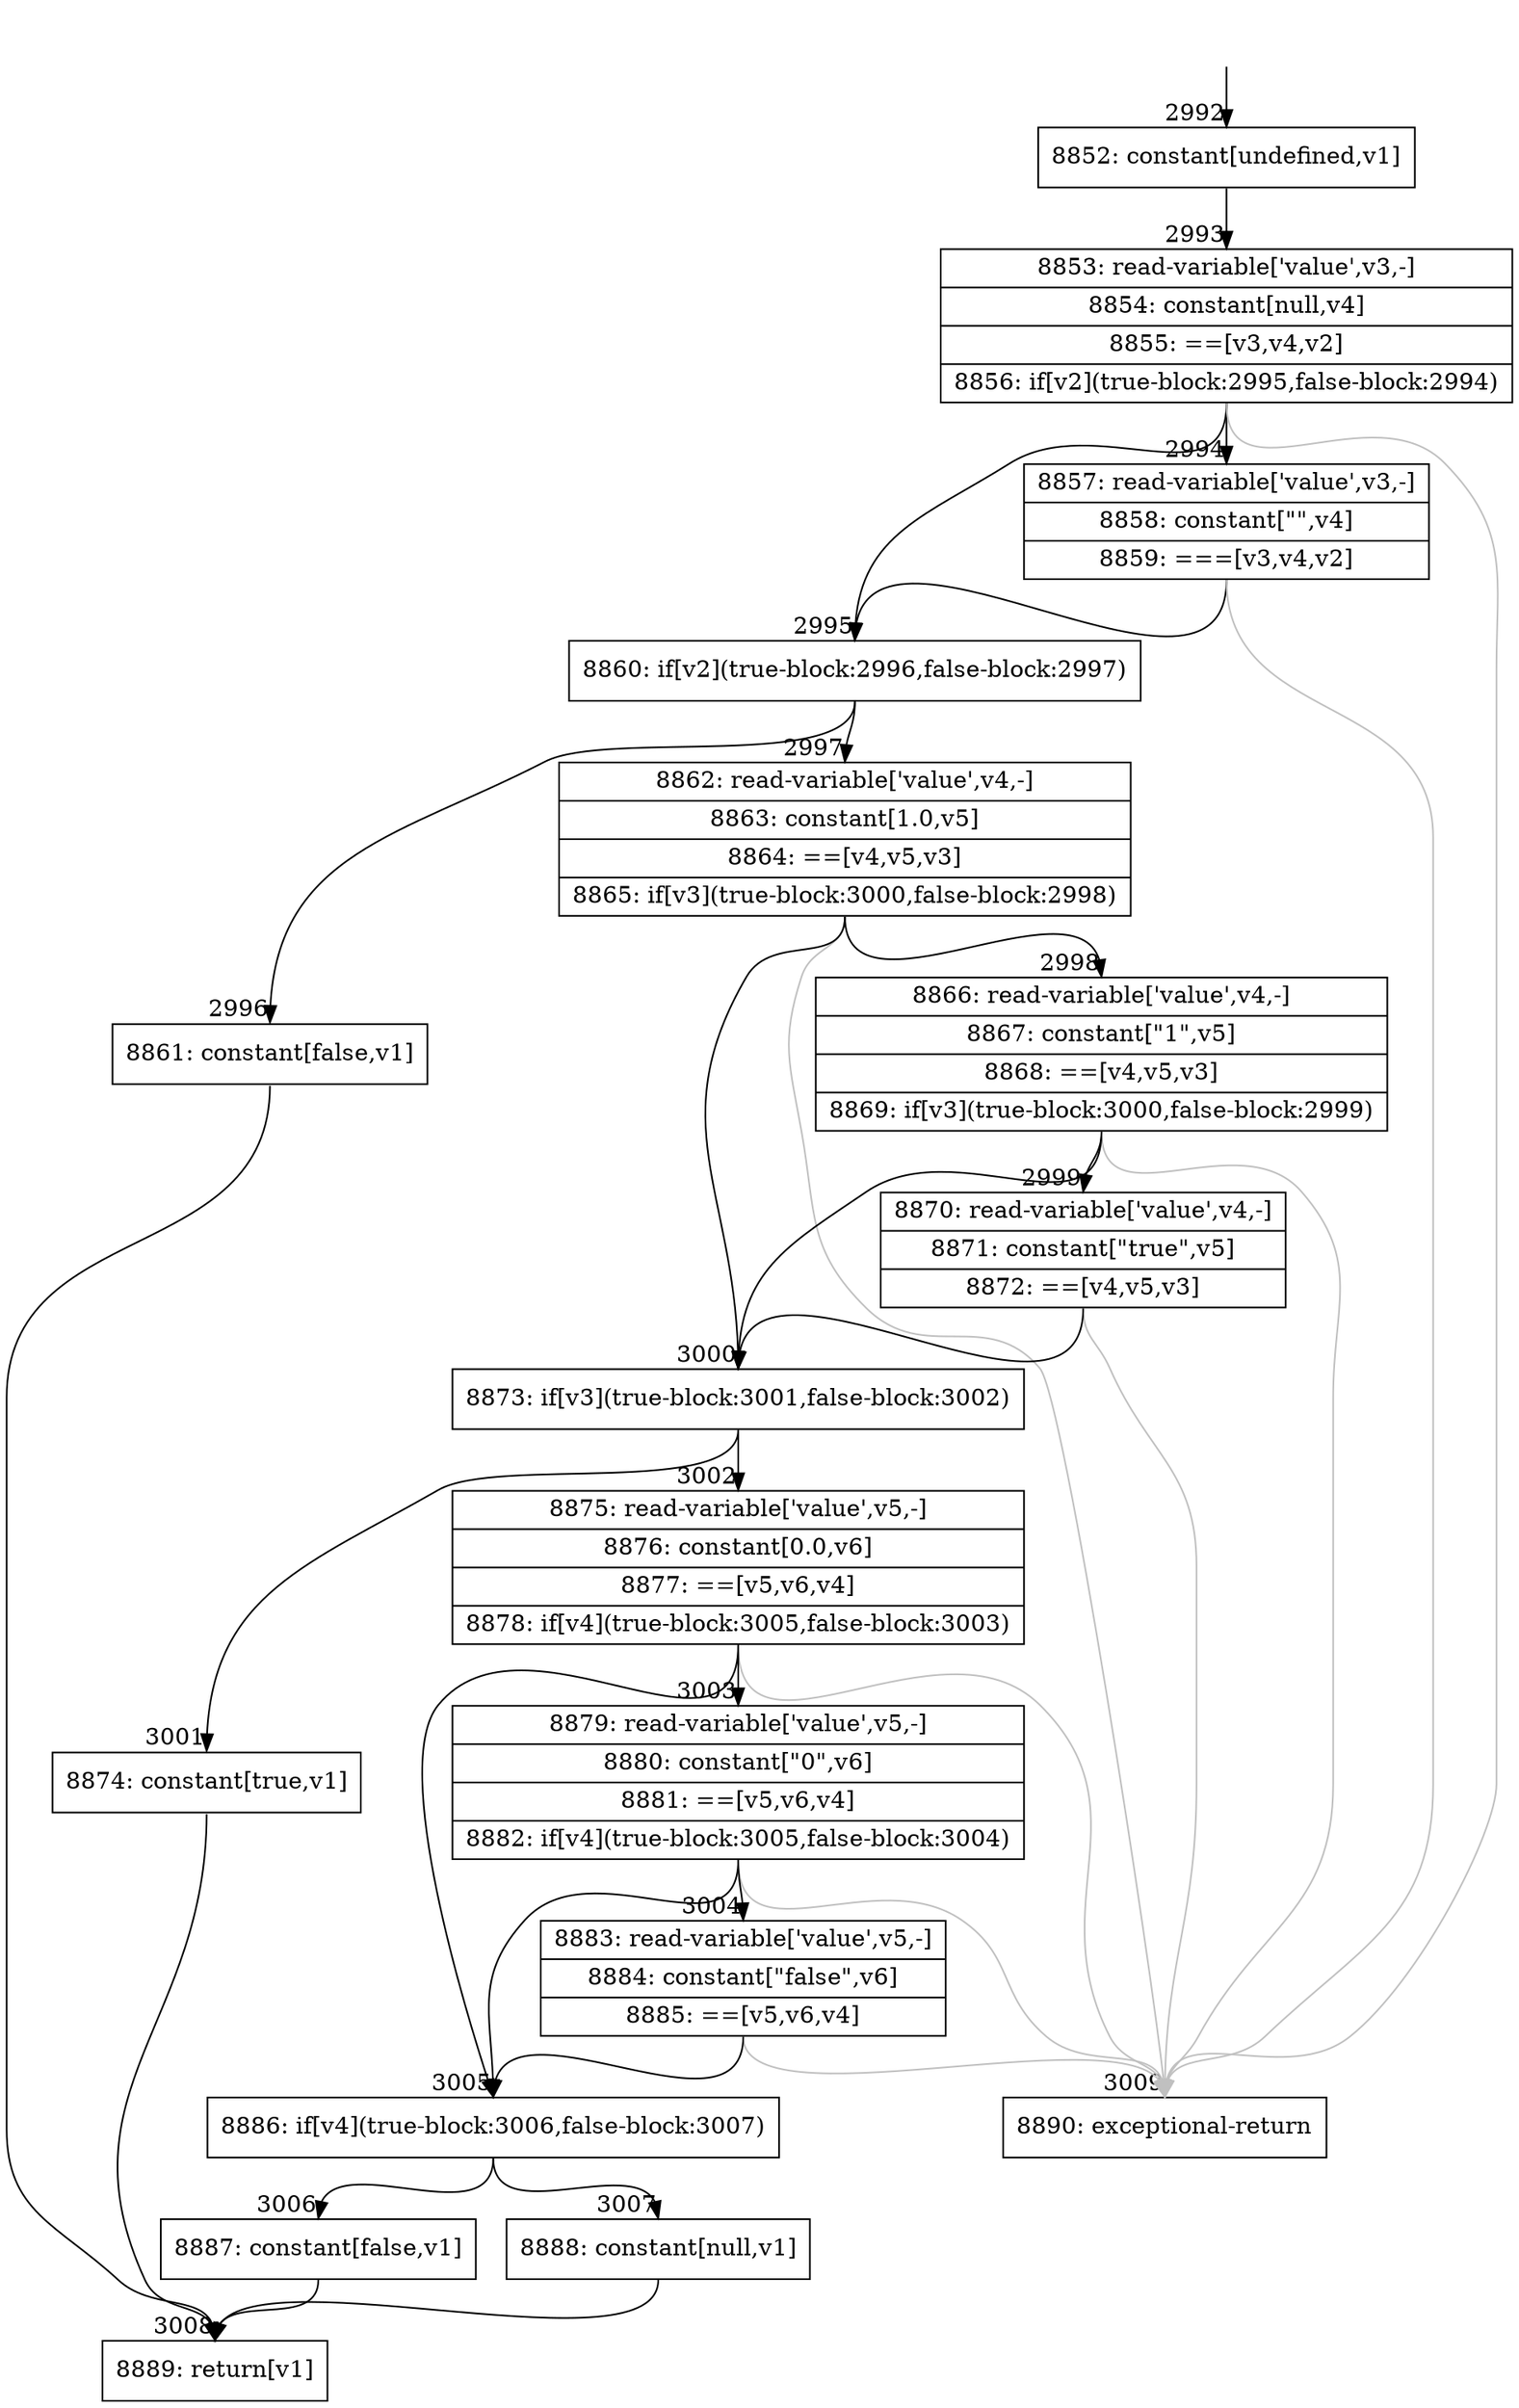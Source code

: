 digraph {
rankdir="TD"
BB_entry327[shape=none,label=""];
BB_entry327 -> BB2992 [tailport=s, headport=n, headlabel="    2992"]
BB2992 [shape=record label="{8852: constant[undefined,v1]}" ] 
BB2992 -> BB2993 [tailport=s, headport=n, headlabel="      2993"]
BB2993 [shape=record label="{8853: read-variable['value',v3,-]|8854: constant[null,v4]|8855: ==[v3,v4,v2]|8856: if[v2](true-block:2995,false-block:2994)}" ] 
BB2993 -> BB2995 [tailport=s, headport=n, headlabel="      2995"]
BB2993 -> BB2994 [tailport=s, headport=n, headlabel="      2994"]
BB2993 -> BB3009 [tailport=s, headport=n, color=gray, headlabel="      3009"]
BB2994 [shape=record label="{8857: read-variable['value',v3,-]|8858: constant[\"\",v4]|8859: ===[v3,v4,v2]}" ] 
BB2994 -> BB2995 [tailport=s, headport=n]
BB2994 -> BB3009 [tailport=s, headport=n, color=gray]
BB2995 [shape=record label="{8860: if[v2](true-block:2996,false-block:2997)}" ] 
BB2995 -> BB2996 [tailport=s, headport=n, headlabel="      2996"]
BB2995 -> BB2997 [tailport=s, headport=n, headlabel="      2997"]
BB2996 [shape=record label="{8861: constant[false,v1]}" ] 
BB2996 -> BB3008 [tailport=s, headport=n, headlabel="      3008"]
BB2997 [shape=record label="{8862: read-variable['value',v4,-]|8863: constant[1.0,v5]|8864: ==[v4,v5,v3]|8865: if[v3](true-block:3000,false-block:2998)}" ] 
BB2997 -> BB3000 [tailport=s, headport=n, headlabel="      3000"]
BB2997 -> BB2998 [tailport=s, headport=n, headlabel="      2998"]
BB2997 -> BB3009 [tailport=s, headport=n, color=gray]
BB2998 [shape=record label="{8866: read-variable['value',v4,-]|8867: constant[\"1\",v5]|8868: ==[v4,v5,v3]|8869: if[v3](true-block:3000,false-block:2999)}" ] 
BB2998 -> BB3000 [tailport=s, headport=n]
BB2998 -> BB2999 [tailport=s, headport=n, headlabel="      2999"]
BB2998 -> BB3009 [tailport=s, headport=n, color=gray]
BB2999 [shape=record label="{8870: read-variable['value',v4,-]|8871: constant[\"true\",v5]|8872: ==[v4,v5,v3]}" ] 
BB2999 -> BB3000 [tailport=s, headport=n]
BB2999 -> BB3009 [tailport=s, headport=n, color=gray]
BB3000 [shape=record label="{8873: if[v3](true-block:3001,false-block:3002)}" ] 
BB3000 -> BB3001 [tailport=s, headport=n, headlabel="      3001"]
BB3000 -> BB3002 [tailport=s, headport=n, headlabel="      3002"]
BB3001 [shape=record label="{8874: constant[true,v1]}" ] 
BB3001 -> BB3008 [tailport=s, headport=n]
BB3002 [shape=record label="{8875: read-variable['value',v5,-]|8876: constant[0.0,v6]|8877: ==[v5,v6,v4]|8878: if[v4](true-block:3005,false-block:3003)}" ] 
BB3002 -> BB3005 [tailport=s, headport=n, headlabel="      3005"]
BB3002 -> BB3003 [tailport=s, headport=n, headlabel="      3003"]
BB3002 -> BB3009 [tailport=s, headport=n, color=gray]
BB3003 [shape=record label="{8879: read-variable['value',v5,-]|8880: constant[\"0\",v6]|8881: ==[v5,v6,v4]|8882: if[v4](true-block:3005,false-block:3004)}" ] 
BB3003 -> BB3005 [tailport=s, headport=n]
BB3003 -> BB3004 [tailport=s, headport=n, headlabel="      3004"]
BB3003 -> BB3009 [tailport=s, headport=n, color=gray]
BB3004 [shape=record label="{8883: read-variable['value',v5,-]|8884: constant[\"false\",v6]|8885: ==[v5,v6,v4]}" ] 
BB3004 -> BB3005 [tailport=s, headport=n]
BB3004 -> BB3009 [tailport=s, headport=n, color=gray]
BB3005 [shape=record label="{8886: if[v4](true-block:3006,false-block:3007)}" ] 
BB3005 -> BB3006 [tailport=s, headport=n, headlabel="      3006"]
BB3005 -> BB3007 [tailport=s, headport=n, headlabel="      3007"]
BB3006 [shape=record label="{8887: constant[false,v1]}" ] 
BB3006 -> BB3008 [tailport=s, headport=n]
BB3007 [shape=record label="{8888: constant[null,v1]}" ] 
BB3007 -> BB3008 [tailport=s, headport=n]
BB3008 [shape=record label="{8889: return[v1]}" ] 
BB3009 [shape=record label="{8890: exceptional-return}" ] 
//#$~ 3469
}
